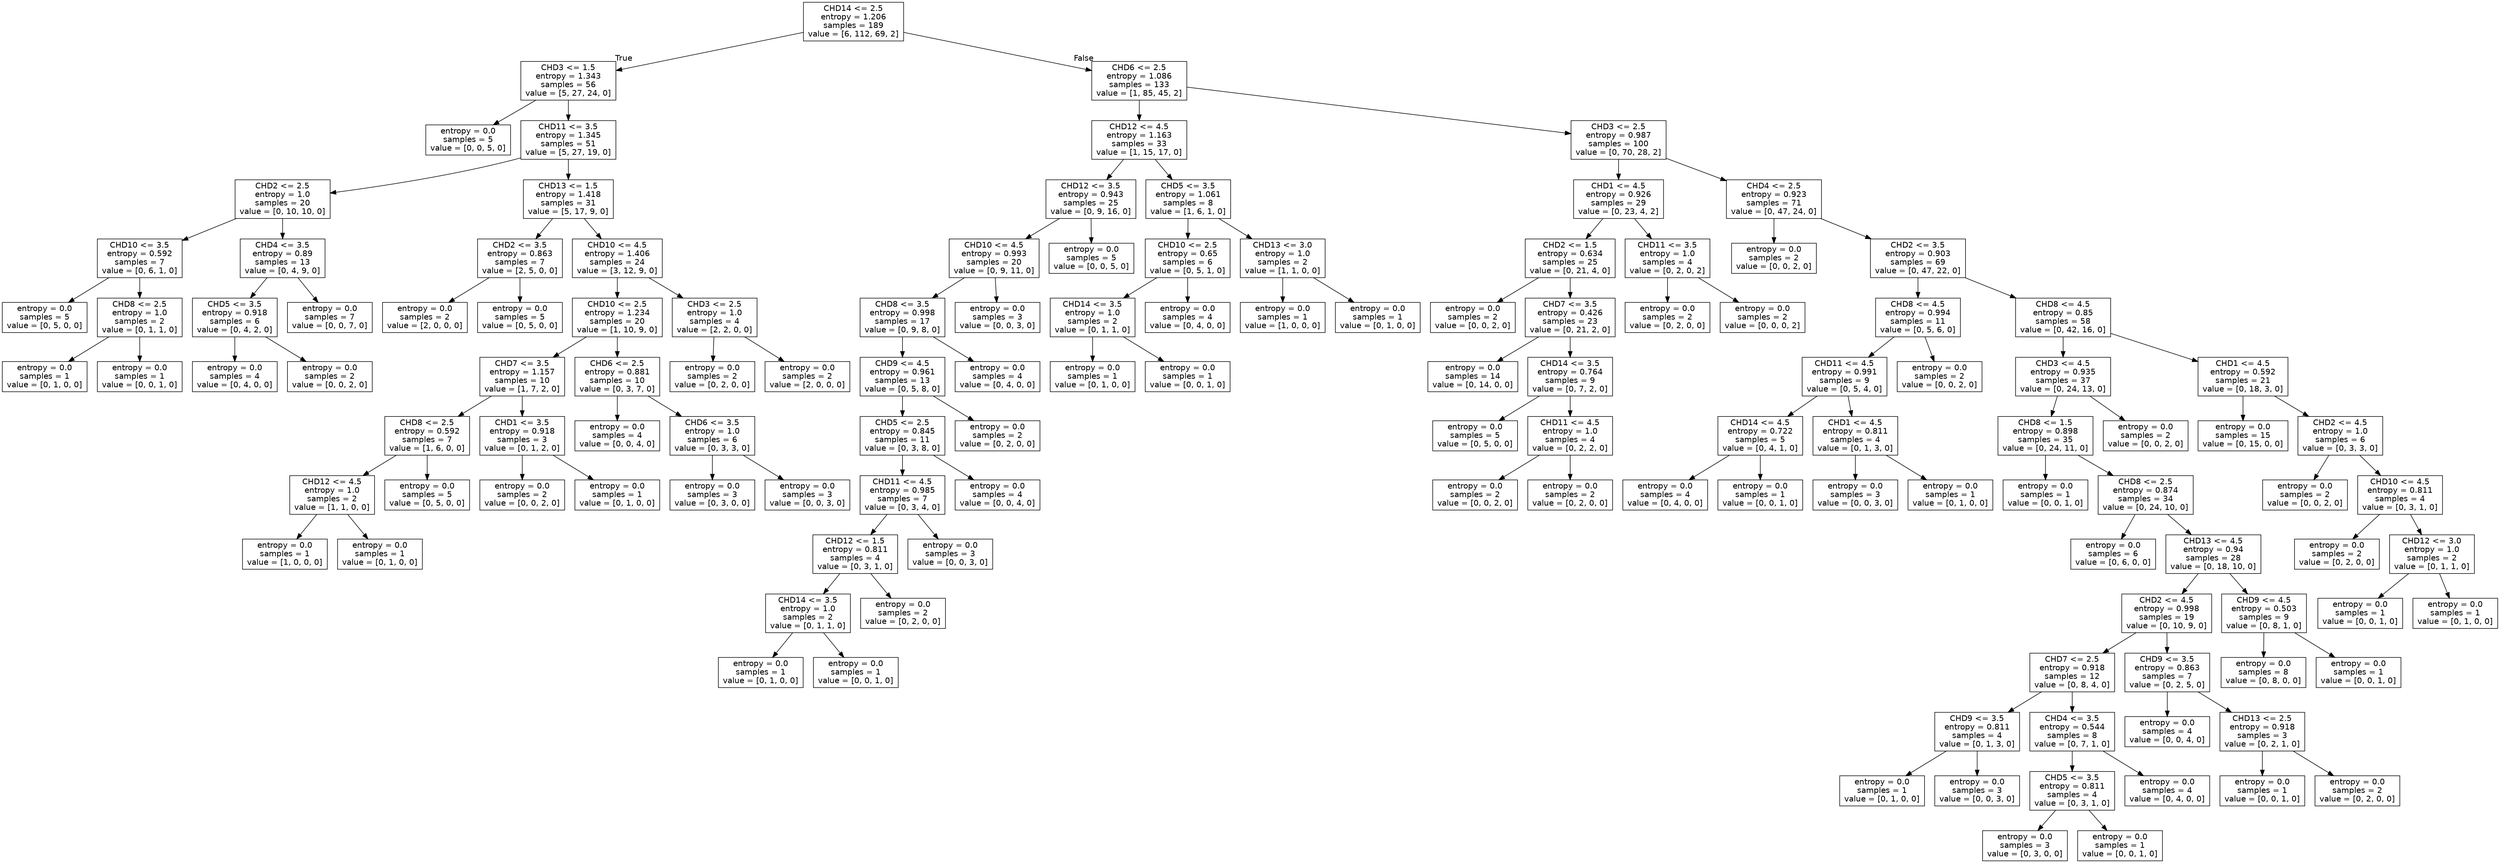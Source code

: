 digraph Tree {
node [shape=box, fontname="helvetica"] ;
edge [fontname="helvetica"] ;
0 [label="CHD14 <= 2.5\nentropy = 1.206\nsamples = 189\nvalue = [6, 112, 69, 2]"] ;
1 [label="CHD3 <= 1.5\nentropy = 1.343\nsamples = 56\nvalue = [5, 27, 24, 0]"] ;
0 -> 1 [labeldistance=2.5, labelangle=45, headlabel="True"] ;
2 [label="entropy = 0.0\nsamples = 5\nvalue = [0, 0, 5, 0]"] ;
1 -> 2 ;
3 [label="CHD11 <= 3.5\nentropy = 1.345\nsamples = 51\nvalue = [5, 27, 19, 0]"] ;
1 -> 3 ;
4 [label="CHD2 <= 2.5\nentropy = 1.0\nsamples = 20\nvalue = [0, 10, 10, 0]"] ;
3 -> 4 ;
5 [label="CHD10 <= 3.5\nentropy = 0.592\nsamples = 7\nvalue = [0, 6, 1, 0]"] ;
4 -> 5 ;
6 [label="entropy = 0.0\nsamples = 5\nvalue = [0, 5, 0, 0]"] ;
5 -> 6 ;
7 [label="CHD8 <= 2.5\nentropy = 1.0\nsamples = 2\nvalue = [0, 1, 1, 0]"] ;
5 -> 7 ;
8 [label="entropy = 0.0\nsamples = 1\nvalue = [0, 1, 0, 0]"] ;
7 -> 8 ;
9 [label="entropy = 0.0\nsamples = 1\nvalue = [0, 0, 1, 0]"] ;
7 -> 9 ;
10 [label="CHD4 <= 3.5\nentropy = 0.89\nsamples = 13\nvalue = [0, 4, 9, 0]"] ;
4 -> 10 ;
11 [label="CHD5 <= 3.5\nentropy = 0.918\nsamples = 6\nvalue = [0, 4, 2, 0]"] ;
10 -> 11 ;
12 [label="entropy = 0.0\nsamples = 4\nvalue = [0, 4, 0, 0]"] ;
11 -> 12 ;
13 [label="entropy = 0.0\nsamples = 2\nvalue = [0, 0, 2, 0]"] ;
11 -> 13 ;
14 [label="entropy = 0.0\nsamples = 7\nvalue = [0, 0, 7, 0]"] ;
10 -> 14 ;
15 [label="CHD13 <= 1.5\nentropy = 1.418\nsamples = 31\nvalue = [5, 17, 9, 0]"] ;
3 -> 15 ;
16 [label="CHD2 <= 3.5\nentropy = 0.863\nsamples = 7\nvalue = [2, 5, 0, 0]"] ;
15 -> 16 ;
17 [label="entropy = 0.0\nsamples = 2\nvalue = [2, 0, 0, 0]"] ;
16 -> 17 ;
18 [label="entropy = 0.0\nsamples = 5\nvalue = [0, 5, 0, 0]"] ;
16 -> 18 ;
19 [label="CHD10 <= 4.5\nentropy = 1.406\nsamples = 24\nvalue = [3, 12, 9, 0]"] ;
15 -> 19 ;
20 [label="CHD10 <= 2.5\nentropy = 1.234\nsamples = 20\nvalue = [1, 10, 9, 0]"] ;
19 -> 20 ;
21 [label="CHD7 <= 3.5\nentropy = 1.157\nsamples = 10\nvalue = [1, 7, 2, 0]"] ;
20 -> 21 ;
22 [label="CHD8 <= 2.5\nentropy = 0.592\nsamples = 7\nvalue = [1, 6, 0, 0]"] ;
21 -> 22 ;
23 [label="CHD12 <= 4.5\nentropy = 1.0\nsamples = 2\nvalue = [1, 1, 0, 0]"] ;
22 -> 23 ;
24 [label="entropy = 0.0\nsamples = 1\nvalue = [1, 0, 0, 0]"] ;
23 -> 24 ;
25 [label="entropy = 0.0\nsamples = 1\nvalue = [0, 1, 0, 0]"] ;
23 -> 25 ;
26 [label="entropy = 0.0\nsamples = 5\nvalue = [0, 5, 0, 0]"] ;
22 -> 26 ;
27 [label="CHD1 <= 3.5\nentropy = 0.918\nsamples = 3\nvalue = [0, 1, 2, 0]"] ;
21 -> 27 ;
28 [label="entropy = 0.0\nsamples = 2\nvalue = [0, 0, 2, 0]"] ;
27 -> 28 ;
29 [label="entropy = 0.0\nsamples = 1\nvalue = [0, 1, 0, 0]"] ;
27 -> 29 ;
30 [label="CHD6 <= 2.5\nentropy = 0.881\nsamples = 10\nvalue = [0, 3, 7, 0]"] ;
20 -> 30 ;
31 [label="entropy = 0.0\nsamples = 4\nvalue = [0, 0, 4, 0]"] ;
30 -> 31 ;
32 [label="CHD6 <= 3.5\nentropy = 1.0\nsamples = 6\nvalue = [0, 3, 3, 0]"] ;
30 -> 32 ;
33 [label="entropy = 0.0\nsamples = 3\nvalue = [0, 3, 0, 0]"] ;
32 -> 33 ;
34 [label="entropy = 0.0\nsamples = 3\nvalue = [0, 0, 3, 0]"] ;
32 -> 34 ;
35 [label="CHD3 <= 2.5\nentropy = 1.0\nsamples = 4\nvalue = [2, 2, 0, 0]"] ;
19 -> 35 ;
36 [label="entropy = 0.0\nsamples = 2\nvalue = [0, 2, 0, 0]"] ;
35 -> 36 ;
37 [label="entropy = 0.0\nsamples = 2\nvalue = [2, 0, 0, 0]"] ;
35 -> 37 ;
38 [label="CHD6 <= 2.5\nentropy = 1.086\nsamples = 133\nvalue = [1, 85, 45, 2]"] ;
0 -> 38 [labeldistance=2.5, labelangle=-45, headlabel="False"] ;
39 [label="CHD12 <= 4.5\nentropy = 1.163\nsamples = 33\nvalue = [1, 15, 17, 0]"] ;
38 -> 39 ;
40 [label="CHD12 <= 3.5\nentropy = 0.943\nsamples = 25\nvalue = [0, 9, 16, 0]"] ;
39 -> 40 ;
41 [label="CHD10 <= 4.5\nentropy = 0.993\nsamples = 20\nvalue = [0, 9, 11, 0]"] ;
40 -> 41 ;
42 [label="CHD8 <= 3.5\nentropy = 0.998\nsamples = 17\nvalue = [0, 9, 8, 0]"] ;
41 -> 42 ;
43 [label="CHD9 <= 4.5\nentropy = 0.961\nsamples = 13\nvalue = [0, 5, 8, 0]"] ;
42 -> 43 ;
44 [label="CHD5 <= 2.5\nentropy = 0.845\nsamples = 11\nvalue = [0, 3, 8, 0]"] ;
43 -> 44 ;
45 [label="CHD11 <= 4.5\nentropy = 0.985\nsamples = 7\nvalue = [0, 3, 4, 0]"] ;
44 -> 45 ;
46 [label="CHD12 <= 1.5\nentropy = 0.811\nsamples = 4\nvalue = [0, 3, 1, 0]"] ;
45 -> 46 ;
47 [label="CHD14 <= 3.5\nentropy = 1.0\nsamples = 2\nvalue = [0, 1, 1, 0]"] ;
46 -> 47 ;
48 [label="entropy = 0.0\nsamples = 1\nvalue = [0, 1, 0, 0]"] ;
47 -> 48 ;
49 [label="entropy = 0.0\nsamples = 1\nvalue = [0, 0, 1, 0]"] ;
47 -> 49 ;
50 [label="entropy = 0.0\nsamples = 2\nvalue = [0, 2, 0, 0]"] ;
46 -> 50 ;
51 [label="entropy = 0.0\nsamples = 3\nvalue = [0, 0, 3, 0]"] ;
45 -> 51 ;
52 [label="entropy = 0.0\nsamples = 4\nvalue = [0, 0, 4, 0]"] ;
44 -> 52 ;
53 [label="entropy = 0.0\nsamples = 2\nvalue = [0, 2, 0, 0]"] ;
43 -> 53 ;
54 [label="entropy = 0.0\nsamples = 4\nvalue = [0, 4, 0, 0]"] ;
42 -> 54 ;
55 [label="entropy = 0.0\nsamples = 3\nvalue = [0, 0, 3, 0]"] ;
41 -> 55 ;
56 [label="entropy = 0.0\nsamples = 5\nvalue = [0, 0, 5, 0]"] ;
40 -> 56 ;
57 [label="CHD5 <= 3.5\nentropy = 1.061\nsamples = 8\nvalue = [1, 6, 1, 0]"] ;
39 -> 57 ;
58 [label="CHD10 <= 2.5\nentropy = 0.65\nsamples = 6\nvalue = [0, 5, 1, 0]"] ;
57 -> 58 ;
59 [label="CHD14 <= 3.5\nentropy = 1.0\nsamples = 2\nvalue = [0, 1, 1, 0]"] ;
58 -> 59 ;
60 [label="entropy = 0.0\nsamples = 1\nvalue = [0, 1, 0, 0]"] ;
59 -> 60 ;
61 [label="entropy = 0.0\nsamples = 1\nvalue = [0, 0, 1, 0]"] ;
59 -> 61 ;
62 [label="entropy = 0.0\nsamples = 4\nvalue = [0, 4, 0, 0]"] ;
58 -> 62 ;
63 [label="CHD13 <= 3.0\nentropy = 1.0\nsamples = 2\nvalue = [1, 1, 0, 0]"] ;
57 -> 63 ;
64 [label="entropy = 0.0\nsamples = 1\nvalue = [1, 0, 0, 0]"] ;
63 -> 64 ;
65 [label="entropy = 0.0\nsamples = 1\nvalue = [0, 1, 0, 0]"] ;
63 -> 65 ;
66 [label="CHD3 <= 2.5\nentropy = 0.987\nsamples = 100\nvalue = [0, 70, 28, 2]"] ;
38 -> 66 ;
67 [label="CHD1 <= 4.5\nentropy = 0.926\nsamples = 29\nvalue = [0, 23, 4, 2]"] ;
66 -> 67 ;
68 [label="CHD2 <= 1.5\nentropy = 0.634\nsamples = 25\nvalue = [0, 21, 4, 0]"] ;
67 -> 68 ;
69 [label="entropy = 0.0\nsamples = 2\nvalue = [0, 0, 2, 0]"] ;
68 -> 69 ;
70 [label="CHD7 <= 3.5\nentropy = 0.426\nsamples = 23\nvalue = [0, 21, 2, 0]"] ;
68 -> 70 ;
71 [label="entropy = 0.0\nsamples = 14\nvalue = [0, 14, 0, 0]"] ;
70 -> 71 ;
72 [label="CHD14 <= 3.5\nentropy = 0.764\nsamples = 9\nvalue = [0, 7, 2, 0]"] ;
70 -> 72 ;
73 [label="entropy = 0.0\nsamples = 5\nvalue = [0, 5, 0, 0]"] ;
72 -> 73 ;
74 [label="CHD11 <= 4.5\nentropy = 1.0\nsamples = 4\nvalue = [0, 2, 2, 0]"] ;
72 -> 74 ;
75 [label="entropy = 0.0\nsamples = 2\nvalue = [0, 0, 2, 0]"] ;
74 -> 75 ;
76 [label="entropy = 0.0\nsamples = 2\nvalue = [0, 2, 0, 0]"] ;
74 -> 76 ;
77 [label="CHD11 <= 3.5\nentropy = 1.0\nsamples = 4\nvalue = [0, 2, 0, 2]"] ;
67 -> 77 ;
78 [label="entropy = 0.0\nsamples = 2\nvalue = [0, 2, 0, 0]"] ;
77 -> 78 ;
79 [label="entropy = 0.0\nsamples = 2\nvalue = [0, 0, 0, 2]"] ;
77 -> 79 ;
80 [label="CHD4 <= 2.5\nentropy = 0.923\nsamples = 71\nvalue = [0, 47, 24, 0]"] ;
66 -> 80 ;
81 [label="entropy = 0.0\nsamples = 2\nvalue = [0, 0, 2, 0]"] ;
80 -> 81 ;
82 [label="CHD2 <= 3.5\nentropy = 0.903\nsamples = 69\nvalue = [0, 47, 22, 0]"] ;
80 -> 82 ;
83 [label="CHD8 <= 4.5\nentropy = 0.994\nsamples = 11\nvalue = [0, 5, 6, 0]"] ;
82 -> 83 ;
84 [label="CHD11 <= 4.5\nentropy = 0.991\nsamples = 9\nvalue = [0, 5, 4, 0]"] ;
83 -> 84 ;
85 [label="CHD14 <= 4.5\nentropy = 0.722\nsamples = 5\nvalue = [0, 4, 1, 0]"] ;
84 -> 85 ;
86 [label="entropy = 0.0\nsamples = 4\nvalue = [0, 4, 0, 0]"] ;
85 -> 86 ;
87 [label="entropy = 0.0\nsamples = 1\nvalue = [0, 0, 1, 0]"] ;
85 -> 87 ;
88 [label="CHD1 <= 4.5\nentropy = 0.811\nsamples = 4\nvalue = [0, 1, 3, 0]"] ;
84 -> 88 ;
89 [label="entropy = 0.0\nsamples = 3\nvalue = [0, 0, 3, 0]"] ;
88 -> 89 ;
90 [label="entropy = 0.0\nsamples = 1\nvalue = [0, 1, 0, 0]"] ;
88 -> 90 ;
91 [label="entropy = 0.0\nsamples = 2\nvalue = [0, 0, 2, 0]"] ;
83 -> 91 ;
92 [label="CHD8 <= 4.5\nentropy = 0.85\nsamples = 58\nvalue = [0, 42, 16, 0]"] ;
82 -> 92 ;
93 [label="CHD3 <= 4.5\nentropy = 0.935\nsamples = 37\nvalue = [0, 24, 13, 0]"] ;
92 -> 93 ;
94 [label="CHD8 <= 1.5\nentropy = 0.898\nsamples = 35\nvalue = [0, 24, 11, 0]"] ;
93 -> 94 ;
95 [label="entropy = 0.0\nsamples = 1\nvalue = [0, 0, 1, 0]"] ;
94 -> 95 ;
96 [label="CHD8 <= 2.5\nentropy = 0.874\nsamples = 34\nvalue = [0, 24, 10, 0]"] ;
94 -> 96 ;
97 [label="entropy = 0.0\nsamples = 6\nvalue = [0, 6, 0, 0]"] ;
96 -> 97 ;
98 [label="CHD13 <= 4.5\nentropy = 0.94\nsamples = 28\nvalue = [0, 18, 10, 0]"] ;
96 -> 98 ;
99 [label="CHD2 <= 4.5\nentropy = 0.998\nsamples = 19\nvalue = [0, 10, 9, 0]"] ;
98 -> 99 ;
100 [label="CHD7 <= 2.5\nentropy = 0.918\nsamples = 12\nvalue = [0, 8, 4, 0]"] ;
99 -> 100 ;
101 [label="CHD9 <= 3.5\nentropy = 0.811\nsamples = 4\nvalue = [0, 1, 3, 0]"] ;
100 -> 101 ;
102 [label="entropy = 0.0\nsamples = 1\nvalue = [0, 1, 0, 0]"] ;
101 -> 102 ;
103 [label="entropy = 0.0\nsamples = 3\nvalue = [0, 0, 3, 0]"] ;
101 -> 103 ;
104 [label="CHD4 <= 3.5\nentropy = 0.544\nsamples = 8\nvalue = [0, 7, 1, 0]"] ;
100 -> 104 ;
105 [label="CHD5 <= 3.5\nentropy = 0.811\nsamples = 4\nvalue = [0, 3, 1, 0]"] ;
104 -> 105 ;
106 [label="entropy = 0.0\nsamples = 3\nvalue = [0, 3, 0, 0]"] ;
105 -> 106 ;
107 [label="entropy = 0.0\nsamples = 1\nvalue = [0, 0, 1, 0]"] ;
105 -> 107 ;
108 [label="entropy = 0.0\nsamples = 4\nvalue = [0, 4, 0, 0]"] ;
104 -> 108 ;
109 [label="CHD9 <= 3.5\nentropy = 0.863\nsamples = 7\nvalue = [0, 2, 5, 0]"] ;
99 -> 109 ;
110 [label="entropy = 0.0\nsamples = 4\nvalue = [0, 0, 4, 0]"] ;
109 -> 110 ;
111 [label="CHD13 <= 2.5\nentropy = 0.918\nsamples = 3\nvalue = [0, 2, 1, 0]"] ;
109 -> 111 ;
112 [label="entropy = 0.0\nsamples = 1\nvalue = [0, 0, 1, 0]"] ;
111 -> 112 ;
113 [label="entropy = 0.0\nsamples = 2\nvalue = [0, 2, 0, 0]"] ;
111 -> 113 ;
114 [label="CHD9 <= 4.5\nentropy = 0.503\nsamples = 9\nvalue = [0, 8, 1, 0]"] ;
98 -> 114 ;
115 [label="entropy = 0.0\nsamples = 8\nvalue = [0, 8, 0, 0]"] ;
114 -> 115 ;
116 [label="entropy = 0.0\nsamples = 1\nvalue = [0, 0, 1, 0]"] ;
114 -> 116 ;
117 [label="entropy = 0.0\nsamples = 2\nvalue = [0, 0, 2, 0]"] ;
93 -> 117 ;
118 [label="CHD1 <= 4.5\nentropy = 0.592\nsamples = 21\nvalue = [0, 18, 3, 0]"] ;
92 -> 118 ;
119 [label="entropy = 0.0\nsamples = 15\nvalue = [0, 15, 0, 0]"] ;
118 -> 119 ;
120 [label="CHD2 <= 4.5\nentropy = 1.0\nsamples = 6\nvalue = [0, 3, 3, 0]"] ;
118 -> 120 ;
121 [label="entropy = 0.0\nsamples = 2\nvalue = [0, 0, 2, 0]"] ;
120 -> 121 ;
122 [label="CHD10 <= 4.5\nentropy = 0.811\nsamples = 4\nvalue = [0, 3, 1, 0]"] ;
120 -> 122 ;
123 [label="entropy = 0.0\nsamples = 2\nvalue = [0, 2, 0, 0]"] ;
122 -> 123 ;
124 [label="CHD12 <= 3.0\nentropy = 1.0\nsamples = 2\nvalue = [0, 1, 1, 0]"] ;
122 -> 124 ;
125 [label="entropy = 0.0\nsamples = 1\nvalue = [0, 0, 1, 0]"] ;
124 -> 125 ;
126 [label="entropy = 0.0\nsamples = 1\nvalue = [0, 1, 0, 0]"] ;
124 -> 126 ;
}